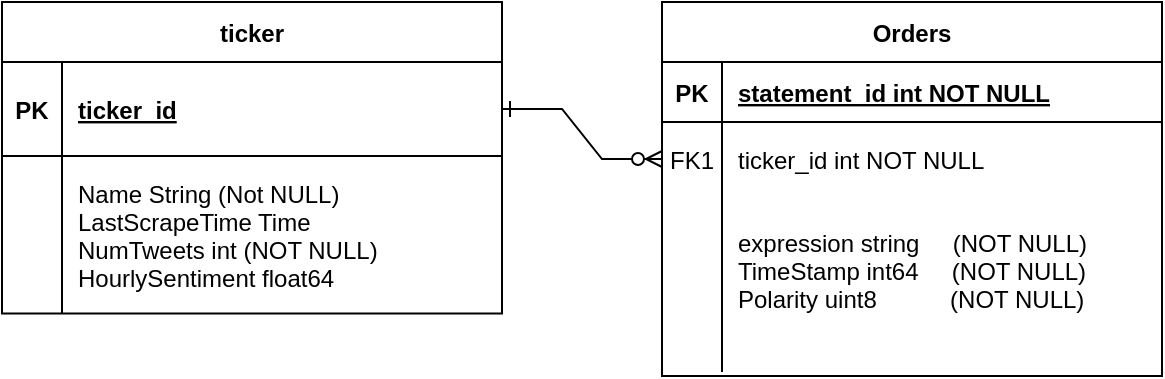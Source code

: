 <mxfile version="16.2.6" type="github">
  <diagram id="NiahCJ6EAsQBf5cnewkv" name="Page-1">
    <mxGraphModel dx="761" dy="674" grid="0" gridSize="10" guides="1" tooltips="1" connect="1" arrows="1" fold="1" page="0" pageScale="1" pageWidth="850" pageHeight="1100" math="0" shadow="0">
      <root>
        <mxCell id="0" />
        <mxCell id="1" parent="0" />
        <mxCell id="whLFaRSz3Np-lKLS9v4o-2" value="" style="edgeStyle=entityRelationEdgeStyle;endArrow=ERzeroToMany;startArrow=ERone;endFill=1;startFill=0;rounded=0;" edge="1" parent="1" source="whLFaRSz3Np-lKLS9v4o-25" target="whLFaRSz3Np-lKLS9v4o-8">
          <mxGeometry width="100" height="100" relative="1" as="geometry">
            <mxPoint x="260" y="928" as="sourcePoint" />
            <mxPoint x="360" y="828" as="targetPoint" />
          </mxGeometry>
        </mxCell>
        <mxCell id="whLFaRSz3Np-lKLS9v4o-4" value="Orders" style="shape=table;startSize=30;container=1;collapsible=1;childLayout=tableLayout;fixedRows=1;rowLines=0;fontStyle=1;align=center;resizeLast=1;hachureGap=4;" vertex="1" parent="1">
          <mxGeometry x="370" y="328" width="250" height="187" as="geometry" />
        </mxCell>
        <mxCell id="whLFaRSz3Np-lKLS9v4o-5" value="" style="shape=partialRectangle;collapsible=0;dropTarget=0;pointerEvents=0;fillColor=none;points=[[0,0.5],[1,0.5]];portConstraint=eastwest;top=0;left=0;right=0;bottom=1;hachureGap=4;" vertex="1" parent="whLFaRSz3Np-lKLS9v4o-4">
          <mxGeometry y="30" width="250" height="30" as="geometry" />
        </mxCell>
        <mxCell id="whLFaRSz3Np-lKLS9v4o-6" value="PK" style="shape=partialRectangle;overflow=hidden;connectable=0;fillColor=none;top=0;left=0;bottom=0;right=0;fontStyle=1;hachureGap=4;" vertex="1" parent="whLFaRSz3Np-lKLS9v4o-5">
          <mxGeometry width="30" height="30" as="geometry">
            <mxRectangle width="30" height="30" as="alternateBounds" />
          </mxGeometry>
        </mxCell>
        <mxCell id="whLFaRSz3Np-lKLS9v4o-7" value="statement_id int NOT NULL " style="shape=partialRectangle;overflow=hidden;connectable=0;fillColor=none;top=0;left=0;bottom=0;right=0;align=left;spacingLeft=6;fontStyle=5;hachureGap=4;" vertex="1" parent="whLFaRSz3Np-lKLS9v4o-5">
          <mxGeometry x="30" width="220" height="30" as="geometry">
            <mxRectangle width="220" height="30" as="alternateBounds" />
          </mxGeometry>
        </mxCell>
        <mxCell id="whLFaRSz3Np-lKLS9v4o-8" value="" style="shape=partialRectangle;collapsible=0;dropTarget=0;pointerEvents=0;fillColor=none;points=[[0,0.5],[1,0.5]];portConstraint=eastwest;top=0;left=0;right=0;bottom=0;hachureGap=4;" vertex="1" parent="whLFaRSz3Np-lKLS9v4o-4">
          <mxGeometry y="60" width="250" height="37" as="geometry" />
        </mxCell>
        <mxCell id="whLFaRSz3Np-lKLS9v4o-9" value="FK1" style="shape=partialRectangle;overflow=hidden;connectable=0;fillColor=none;top=0;left=0;bottom=0;right=0;hachureGap=4;" vertex="1" parent="whLFaRSz3Np-lKLS9v4o-8">
          <mxGeometry width="30" height="37" as="geometry">
            <mxRectangle width="30" height="37" as="alternateBounds" />
          </mxGeometry>
        </mxCell>
        <mxCell id="whLFaRSz3Np-lKLS9v4o-10" value="ticker_id int NOT NULL" style="shape=partialRectangle;overflow=hidden;connectable=0;fillColor=none;top=0;left=0;bottom=0;right=0;align=left;spacingLeft=6;hachureGap=4;" vertex="1" parent="whLFaRSz3Np-lKLS9v4o-8">
          <mxGeometry x="30" width="220" height="37" as="geometry">
            <mxRectangle width="220" height="37" as="alternateBounds" />
          </mxGeometry>
        </mxCell>
        <mxCell id="whLFaRSz3Np-lKLS9v4o-11" value="" style="shape=partialRectangle;collapsible=0;dropTarget=0;pointerEvents=0;fillColor=none;points=[[0,0.5],[1,0.5]];portConstraint=eastwest;top=0;left=0;right=0;bottom=0;hachureGap=4;" vertex="1" parent="whLFaRSz3Np-lKLS9v4o-4">
          <mxGeometry y="97" width="250" height="88" as="geometry" />
        </mxCell>
        <mxCell id="whLFaRSz3Np-lKLS9v4o-12" value="" style="shape=partialRectangle;overflow=hidden;connectable=0;fillColor=none;top=0;left=0;bottom=0;right=0;hachureGap=4;" vertex="1" parent="whLFaRSz3Np-lKLS9v4o-11">
          <mxGeometry width="30" height="88" as="geometry">
            <mxRectangle width="30" height="88" as="alternateBounds" />
          </mxGeometry>
        </mxCell>
        <mxCell id="whLFaRSz3Np-lKLS9v4o-13" value="expression string     (NOT NULL)&#xa;TimeStamp int64     (NOT NULL)&#xa;Polarity uint8           (NOT NULL)&#xa;" style="shape=partialRectangle;overflow=hidden;connectable=0;fillColor=none;top=0;left=0;bottom=0;right=0;align=left;spacingLeft=6;hachureGap=4;" vertex="1" parent="whLFaRSz3Np-lKLS9v4o-11">
          <mxGeometry x="30" width="220" height="88" as="geometry">
            <mxRectangle width="220" height="88" as="alternateBounds" />
          </mxGeometry>
        </mxCell>
        <mxCell id="whLFaRSz3Np-lKLS9v4o-24" value="ticker" style="shape=table;startSize=30;container=1;collapsible=1;childLayout=tableLayout;fixedRows=1;rowLines=0;fontStyle=1;align=center;resizeLast=1;hachureGap=4;" vertex="1" parent="1">
          <mxGeometry x="40" y="328" width="250" height="155.75" as="geometry" />
        </mxCell>
        <mxCell id="whLFaRSz3Np-lKLS9v4o-25" value="" style="shape=partialRectangle;collapsible=0;dropTarget=0;pointerEvents=0;fillColor=none;points=[[0,0.5],[1,0.5]];portConstraint=eastwest;top=0;left=0;right=0;bottom=1;hachureGap=4;" vertex="1" parent="whLFaRSz3Np-lKLS9v4o-24">
          <mxGeometry y="30" width="250" height="47" as="geometry" />
        </mxCell>
        <mxCell id="whLFaRSz3Np-lKLS9v4o-26" value="PK" style="shape=partialRectangle;overflow=hidden;connectable=0;fillColor=none;top=0;left=0;bottom=0;right=0;fontStyle=1;hachureGap=4;" vertex="1" parent="whLFaRSz3Np-lKLS9v4o-25">
          <mxGeometry width="30" height="47" as="geometry">
            <mxRectangle width="30" height="47" as="alternateBounds" />
          </mxGeometry>
        </mxCell>
        <mxCell id="whLFaRSz3Np-lKLS9v4o-27" value="ticker_id" style="shape=partialRectangle;overflow=hidden;connectable=0;fillColor=none;top=0;left=0;bottom=0;right=0;align=left;spacingLeft=6;fontStyle=5;hachureGap=4;" vertex="1" parent="whLFaRSz3Np-lKLS9v4o-25">
          <mxGeometry x="30" width="220" height="47" as="geometry">
            <mxRectangle width="220" height="47" as="alternateBounds" />
          </mxGeometry>
        </mxCell>
        <mxCell id="whLFaRSz3Np-lKLS9v4o-28" value="" style="shape=partialRectangle;collapsible=0;dropTarget=0;pointerEvents=0;fillColor=none;points=[[0,0.5],[1,0.5]];portConstraint=eastwest;top=0;left=0;right=0;bottom=0;hachureGap=4;" vertex="1" parent="whLFaRSz3Np-lKLS9v4o-24">
          <mxGeometry y="77" width="250" height="79" as="geometry" />
        </mxCell>
        <mxCell id="whLFaRSz3Np-lKLS9v4o-29" value="" style="shape=partialRectangle;overflow=hidden;connectable=0;fillColor=none;top=0;left=0;bottom=0;right=0;hachureGap=4;" vertex="1" parent="whLFaRSz3Np-lKLS9v4o-28">
          <mxGeometry width="30" height="79" as="geometry">
            <mxRectangle width="30" height="79" as="alternateBounds" />
          </mxGeometry>
        </mxCell>
        <mxCell id="whLFaRSz3Np-lKLS9v4o-30" value="Name String (Not NULL)&#xa;LastScrapeTime Time&#xa;NumTweets int (NOT NULL)&#xa;HourlySentiment float64" style="shape=partialRectangle;overflow=hidden;connectable=0;fillColor=none;top=0;left=0;bottom=0;right=0;align=left;spacingLeft=6;hachureGap=4;" vertex="1" parent="whLFaRSz3Np-lKLS9v4o-28">
          <mxGeometry x="30" width="220" height="79" as="geometry">
            <mxRectangle width="220" height="79" as="alternateBounds" />
          </mxGeometry>
        </mxCell>
      </root>
    </mxGraphModel>
  </diagram>
</mxfile>
